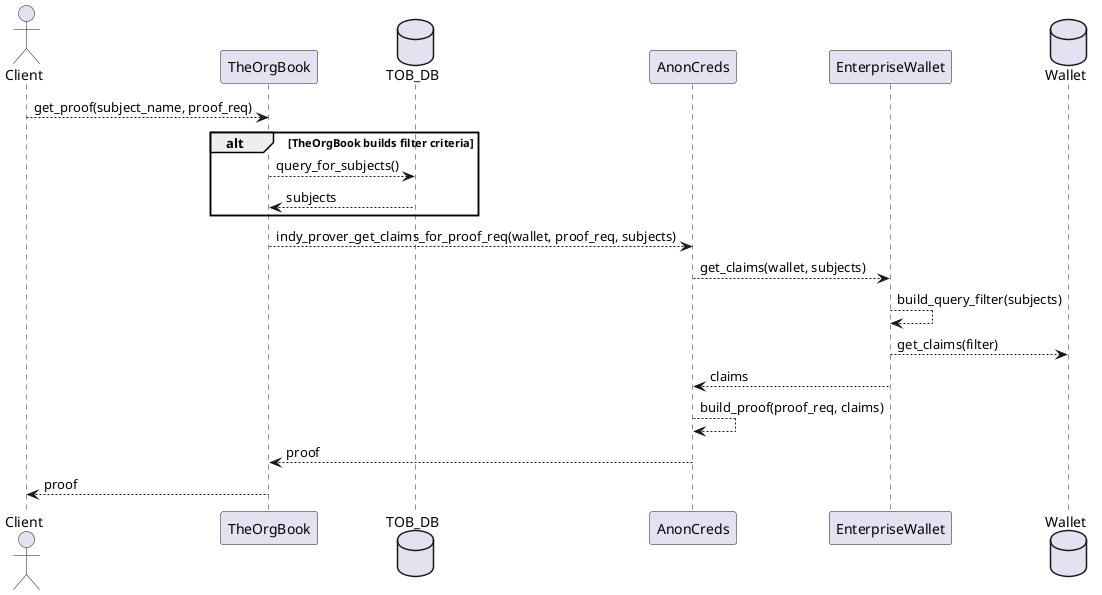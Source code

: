 @startuml
actor Client
participant Client order 10
participant TheOrgBook order 20
database TOB_DB order 30
participant AnonCreds order 40
participant EnterpriseWallet order 50
database Wallet order 60
Client --> TheOrgBook: get_proof(subject_name, proof_req)
alt TheOrgBook builds filter criteria
TheOrgBook --> TOB_DB: query_for_subjects()
TOB_DB --> TheOrgBook: subjects
end
TheOrgBook --> AnonCreds: indy_prover_get_claims_for_proof_req(wallet, proof_req, subjects)
AnonCreds --> EnterpriseWallet: get_claims(wallet, subjects)
EnterpriseWallet --> EnterpriseWallet: build_query_filter(subjects)
EnterpriseWallet --> Wallet: get_claims(filter)
EnterpriseWallet --> AnonCreds: claims
AnonCreds --> AnonCreds: build_proof(proof_req, claims)
AnonCreds --> TheOrgBook: proof
TheOrgBook --> Client: proof
@enduml
